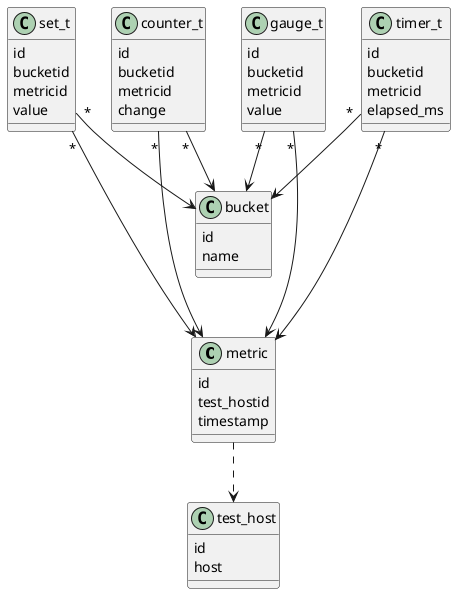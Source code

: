 @startuml
class metric {
    id
    test_hostid
    timestamp
}

class bucket {
    id
    name
}

class test_host {
    id
    host
}

class counter_t {
    id
    bucketid
    metricid
    change
}

class gauge_t {
    id
    bucketid
    metricid
    value
}

class timer_t {
    id
    bucketid
    metricid
    elapsed_ms
}

class set_t {
    id
    bucketid
    metricid
    value
}

metric ..> test_host

counter_t "*" ---> metric
counter_t "*" --> bucket

gauge_t "*" ---> metric
gauge_t "*" --> bucket

timer_t "*" ---> metric
timer_t "*" --> bucket

set_t "*" ---> metric
set_t "*" --> bucket
@enduml
